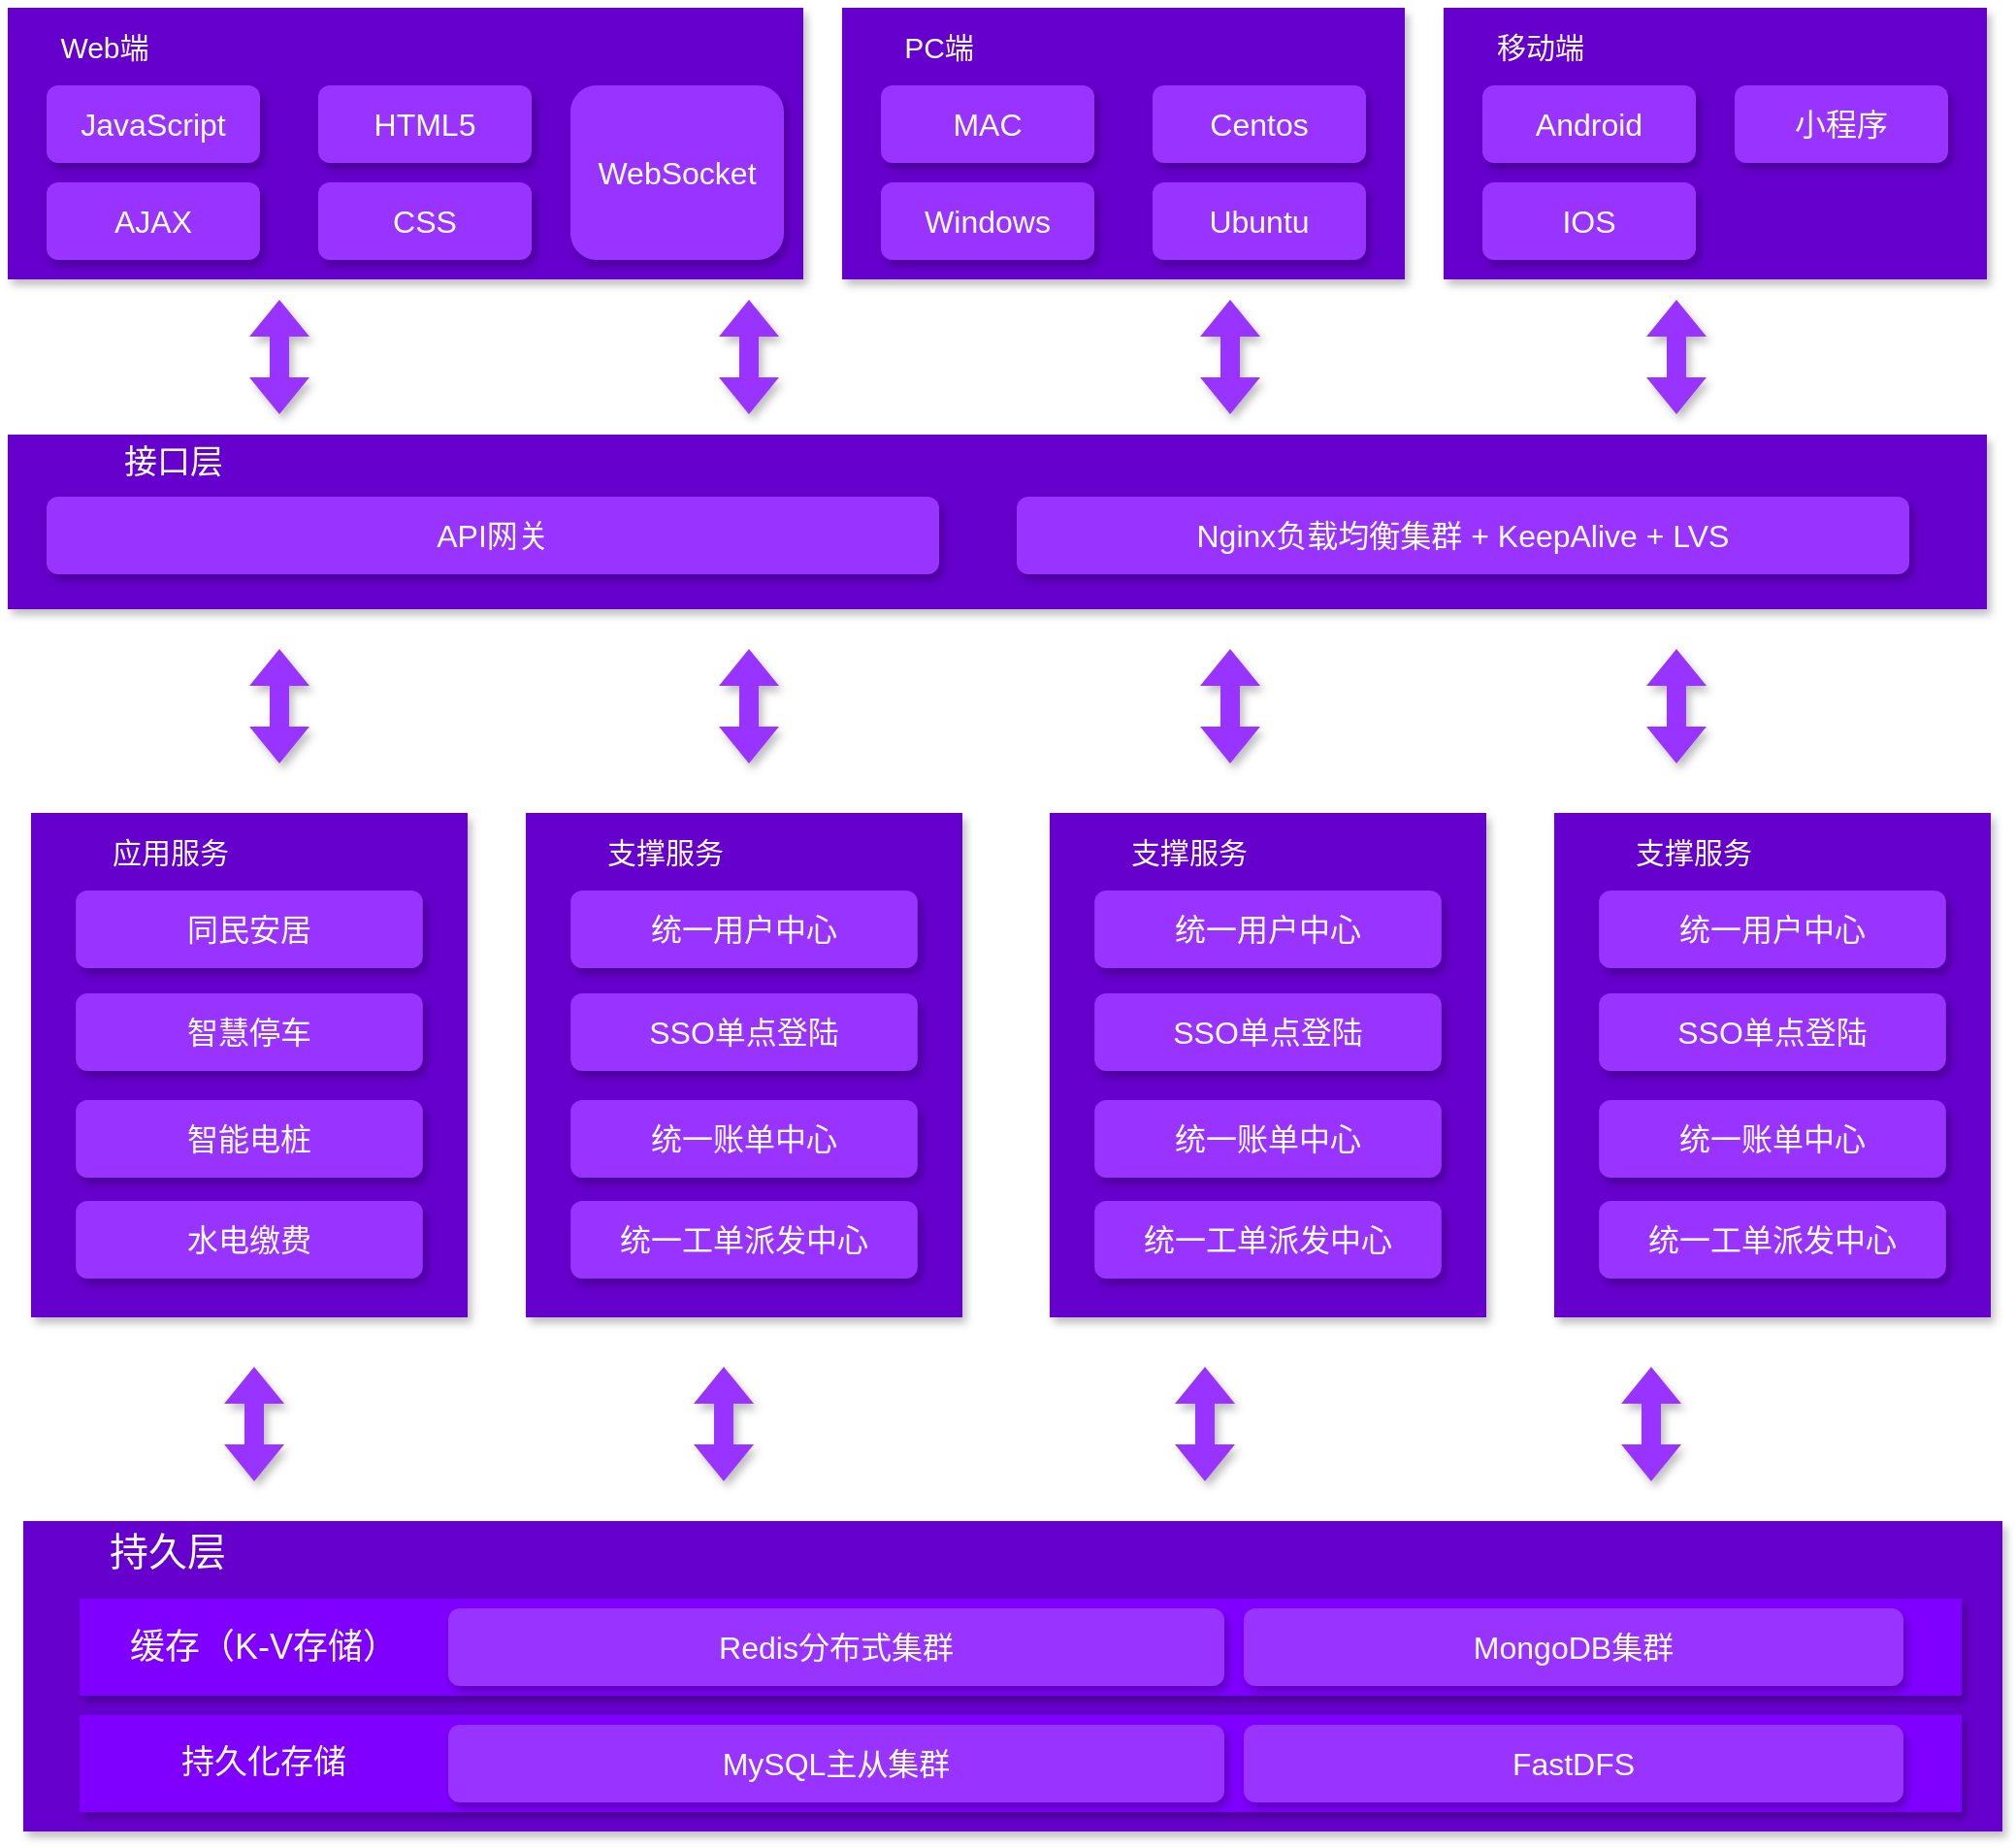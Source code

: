 <mxfile version="14.4.2" type="github">
  <diagram id="zV-b_AFfcwhKkFdipuun" name="Page-1">
    <mxGraphModel dx="621" dy="403" grid="1" gridSize="10" guides="1" tooltips="1" connect="1" arrows="1" fold="1" page="1" pageScale="3.5" pageWidth="827" pageHeight="1169" math="0" shadow="0">
      <root>
        <mxCell id="0" />
        <mxCell id="1" parent="0" />
        <mxCell id="SEhgnILJFAIvdyu6qOE7-8" value="" style="group" vertex="1" connectable="0" parent="1">
          <mxGeometry x="110" y="420" width="410" height="140" as="geometry" />
        </mxCell>
        <mxCell id="SEhgnILJFAIvdyu6qOE7-1" value="" style="rounded=0;whiteSpace=wrap;html=1;strokeColor=none;fillColor=#6600CC;shadow=1;glass=0;" vertex="1" parent="SEhgnILJFAIvdyu6qOE7-8">
          <mxGeometry width="410" height="140" as="geometry" />
        </mxCell>
        <mxCell id="SEhgnILJFAIvdyu6qOE7-2" value="&lt;font style=&quot;font-size: 15px&quot; color=&quot;#ffffff&quot;&gt;Web端&lt;/font&gt;" style="text;html=1;strokeColor=none;fillColor=none;align=center;verticalAlign=middle;whiteSpace=wrap;rounded=0;" vertex="1" parent="SEhgnILJFAIvdyu6qOE7-8">
          <mxGeometry x="20" y="10" width="60" height="20" as="geometry" />
        </mxCell>
        <mxCell id="SEhgnILJFAIvdyu6qOE7-3" value="&lt;font style=&quot;font-size: 16px&quot; color=&quot;#ffffff&quot;&gt;JavaScript&lt;/font&gt;" style="rounded=1;whiteSpace=wrap;html=1;fillColor=#9933FF;strokeColor=none;shadow=1;" vertex="1" parent="SEhgnILJFAIvdyu6qOE7-8">
          <mxGeometry x="20" y="40" width="110" height="40" as="geometry" />
        </mxCell>
        <mxCell id="SEhgnILJFAIvdyu6qOE7-4" value="&lt;font style=&quot;font-size: 16px&quot; color=&quot;#ffffff&quot;&gt;AJAX&lt;/font&gt;" style="rounded=1;whiteSpace=wrap;html=1;fillColor=#9933FF;strokeColor=none;shadow=1;" vertex="1" parent="SEhgnILJFAIvdyu6qOE7-8">
          <mxGeometry x="20" y="90" width="110" height="40" as="geometry" />
        </mxCell>
        <mxCell id="SEhgnILJFAIvdyu6qOE7-5" value="&lt;font color=&quot;#ffffff&quot;&gt;&lt;span style=&quot;font-size: 16px&quot;&gt;HTML5&lt;/span&gt;&lt;/font&gt;" style="rounded=1;whiteSpace=wrap;html=1;fillColor=#9933FF;strokeColor=none;shadow=1;" vertex="1" parent="SEhgnILJFAIvdyu6qOE7-8">
          <mxGeometry x="160" y="40" width="110" height="40" as="geometry" />
        </mxCell>
        <mxCell id="SEhgnILJFAIvdyu6qOE7-6" value="&lt;font style=&quot;font-size: 16px&quot; color=&quot;#ffffff&quot;&gt;CSS&lt;/font&gt;" style="rounded=1;whiteSpace=wrap;html=1;fillColor=#9933FF;strokeColor=none;shadow=1;" vertex="1" parent="SEhgnILJFAIvdyu6qOE7-8">
          <mxGeometry x="160" y="90" width="110" height="40" as="geometry" />
        </mxCell>
        <mxCell id="SEhgnILJFAIvdyu6qOE7-7" value="&lt;font style=&quot;font-size: 16px&quot; color=&quot;#ffffff&quot;&gt;WebSocket&lt;/font&gt;" style="rounded=1;whiteSpace=wrap;html=1;fillColor=#9933FF;strokeColor=none;shadow=1;" vertex="1" parent="SEhgnILJFAIvdyu6qOE7-8">
          <mxGeometry x="290" y="40" width="110" height="90" as="geometry" />
        </mxCell>
        <mxCell id="SEhgnILJFAIvdyu6qOE7-10" value="" style="rounded=0;whiteSpace=wrap;html=1;strokeColor=none;fillColor=#6600CC;shadow=1;glass=0;" vertex="1" parent="1">
          <mxGeometry x="540" y="420" width="290" height="140" as="geometry" />
        </mxCell>
        <mxCell id="SEhgnILJFAIvdyu6qOE7-17" value="" style="group" vertex="1" connectable="0" parent="1">
          <mxGeometry x="560" y="430" width="250" height="120" as="geometry" />
        </mxCell>
        <mxCell id="SEhgnILJFAIvdyu6qOE7-11" value="&lt;font style=&quot;font-size: 15px&quot; color=&quot;#ffffff&quot;&gt;PC端&lt;/font&gt;" style="text;html=1;strokeColor=none;fillColor=none;align=center;verticalAlign=middle;whiteSpace=wrap;rounded=0;" vertex="1" parent="SEhgnILJFAIvdyu6qOE7-17">
          <mxGeometry width="60" height="20" as="geometry" />
        </mxCell>
        <mxCell id="SEhgnILJFAIvdyu6qOE7-12" value="&lt;font style=&quot;font-size: 16px&quot; color=&quot;#ffffff&quot;&gt;MAC&lt;/font&gt;" style="rounded=1;whiteSpace=wrap;html=1;fillColor=#9933FF;strokeColor=none;shadow=1;" vertex="1" parent="SEhgnILJFAIvdyu6qOE7-17">
          <mxGeometry y="30" width="110" height="40" as="geometry" />
        </mxCell>
        <mxCell id="SEhgnILJFAIvdyu6qOE7-13" value="&lt;font style=&quot;font-size: 16px&quot; color=&quot;#ffffff&quot;&gt;Windows&lt;/font&gt;" style="rounded=1;whiteSpace=wrap;html=1;fillColor=#9933FF;strokeColor=none;shadow=1;" vertex="1" parent="SEhgnILJFAIvdyu6qOE7-17">
          <mxGeometry y="80" width="110" height="40" as="geometry" />
        </mxCell>
        <mxCell id="SEhgnILJFAIvdyu6qOE7-14" value="&lt;font color=&quot;#ffffff&quot;&gt;&lt;span style=&quot;font-size: 16px&quot;&gt;Centos&lt;/span&gt;&lt;/font&gt;" style="rounded=1;whiteSpace=wrap;html=1;fillColor=#9933FF;strokeColor=none;shadow=1;" vertex="1" parent="SEhgnILJFAIvdyu6qOE7-17">
          <mxGeometry x="140" y="30" width="110" height="40" as="geometry" />
        </mxCell>
        <mxCell id="SEhgnILJFAIvdyu6qOE7-15" value="&lt;font style=&quot;font-size: 16px&quot; color=&quot;#ffffff&quot;&gt;Ubuntu&lt;/font&gt;" style="rounded=1;whiteSpace=wrap;html=1;fillColor=#9933FF;strokeColor=none;shadow=1;" vertex="1" parent="SEhgnILJFAIvdyu6qOE7-17">
          <mxGeometry x="140" y="80" width="110" height="40" as="geometry" />
        </mxCell>
        <mxCell id="SEhgnILJFAIvdyu6qOE7-21" value="" style="rounded=0;whiteSpace=wrap;html=1;strokeColor=none;fillColor=#6600CC;shadow=1;glass=0;" vertex="1" parent="1">
          <mxGeometry x="850" y="420" width="280" height="140" as="geometry" />
        </mxCell>
        <mxCell id="SEhgnILJFAIvdyu6qOE7-22" value="&lt;font style=&quot;font-size: 15px&quot; color=&quot;#ffffff&quot;&gt;移动端&lt;/font&gt;" style="text;html=1;strokeColor=none;fillColor=none;align=center;verticalAlign=middle;whiteSpace=wrap;rounded=0;" vertex="1" parent="1">
          <mxGeometry x="870" y="430" width="60" height="20" as="geometry" />
        </mxCell>
        <mxCell id="SEhgnILJFAIvdyu6qOE7-23" value="&lt;font style=&quot;font-size: 16px&quot; color=&quot;#ffffff&quot;&gt;Android&lt;/font&gt;" style="rounded=1;whiteSpace=wrap;html=1;fillColor=#9933FF;strokeColor=none;shadow=1;" vertex="1" parent="1">
          <mxGeometry x="870" y="460" width="110" height="40" as="geometry" />
        </mxCell>
        <mxCell id="SEhgnILJFAIvdyu6qOE7-24" value="&lt;font style=&quot;font-size: 16px&quot; color=&quot;#ffffff&quot;&gt;IOS&lt;/font&gt;" style="rounded=1;whiteSpace=wrap;html=1;fillColor=#9933FF;strokeColor=none;shadow=1;" vertex="1" parent="1">
          <mxGeometry x="870" y="510" width="110" height="40" as="geometry" />
        </mxCell>
        <mxCell id="SEhgnILJFAIvdyu6qOE7-28" value="&lt;font style=&quot;font-size: 16px&quot; color=&quot;#ffffff&quot;&gt;小程序&lt;/font&gt;" style="rounded=1;whiteSpace=wrap;html=1;fillColor=#9933FF;strokeColor=none;shadow=1;" vertex="1" parent="1">
          <mxGeometry x="1000" y="460" width="110" height="40" as="geometry" />
        </mxCell>
        <mxCell id="SEhgnILJFAIvdyu6qOE7-41" value="" style="group" vertex="1" connectable="0" parent="1">
          <mxGeometry x="110" y="640" width="1020" height="90" as="geometry" />
        </mxCell>
        <mxCell id="SEhgnILJFAIvdyu6qOE7-31" value="" style="rounded=0;whiteSpace=wrap;html=1;strokeColor=none;fillColor=#6600CC;shadow=1;glass=0;" vertex="1" parent="SEhgnILJFAIvdyu6qOE7-41">
          <mxGeometry width="1020" height="90" as="geometry" />
        </mxCell>
        <mxCell id="SEhgnILJFAIvdyu6qOE7-32" value="&lt;font style=&quot;font-size: 17px&quot; color=&quot;#ffffff&quot;&gt;接口层&lt;/font&gt;" style="text;html=1;strokeColor=none;fillColor=none;align=center;verticalAlign=middle;whiteSpace=wrap;rounded=0;" vertex="1" parent="SEhgnILJFAIvdyu6qOE7-41">
          <mxGeometry x="10.996" y="5" width="149.268" height="20" as="geometry" />
        </mxCell>
        <mxCell id="SEhgnILJFAIvdyu6qOE7-33" value="&lt;font style=&quot;font-size: 16px&quot; color=&quot;#ffffff&quot;&gt;API网关&lt;/font&gt;" style="rounded=1;whiteSpace=wrap;html=1;fillColor=#9933FF;strokeColor=none;shadow=1;" vertex="1" parent="SEhgnILJFAIvdyu6qOE7-41">
          <mxGeometry x="20" y="32" width="460" height="40" as="geometry" />
        </mxCell>
        <mxCell id="SEhgnILJFAIvdyu6qOE7-39" value="&lt;font style=&quot;font-size: 16px&quot; color=&quot;#ffffff&quot;&gt;Nginx负载均衡集群 + KeepAlive + LVS&lt;/font&gt;" style="rounded=1;whiteSpace=wrap;html=1;fillColor=#9933FF;strokeColor=none;shadow=1;" vertex="1" parent="SEhgnILJFAIvdyu6qOE7-41">
          <mxGeometry x="520" y="32" width="460" height="40" as="geometry" />
        </mxCell>
        <mxCell id="SEhgnILJFAIvdyu6qOE7-134" value="" style="group" vertex="1" connectable="0" parent="1">
          <mxGeometry x="117.996" y="1200" width="1020.004" height="160" as="geometry" />
        </mxCell>
        <mxCell id="SEhgnILJFAIvdyu6qOE7-43" value="" style="rounded=0;whiteSpace=wrap;html=1;strokeColor=none;fillColor=#6600CC;shadow=1;glass=0;" vertex="1" parent="SEhgnILJFAIvdyu6qOE7-134">
          <mxGeometry x="0.004" width="1020" height="160" as="geometry" />
        </mxCell>
        <mxCell id="SEhgnILJFAIvdyu6qOE7-44" value="&lt;font style=&quot;font-size: 20px&quot; color=&quot;#ffffff&quot;&gt;持久层&lt;/font&gt;" style="text;html=1;strokeColor=none;fillColor=none;align=center;verticalAlign=middle;whiteSpace=wrap;rounded=0;" vertex="1" parent="SEhgnILJFAIvdyu6qOE7-134">
          <mxGeometry y="5" width="149.268" height="20" as="geometry" />
        </mxCell>
        <mxCell id="SEhgnILJFAIvdyu6qOE7-61" value="" style="group" vertex="1" connectable="0" parent="SEhgnILJFAIvdyu6qOE7-134">
          <mxGeometry x="29.004" y="40" width="970" height="50" as="geometry" />
        </mxCell>
        <mxCell id="SEhgnILJFAIvdyu6qOE7-57" value="" style="rounded=0;whiteSpace=wrap;html=1;shadow=1;glass=0;fillColor=#7F00FF;strokeColor=none;" vertex="1" parent="SEhgnILJFAIvdyu6qOE7-61">
          <mxGeometry width="970" height="50" as="geometry" />
        </mxCell>
        <mxCell id="SEhgnILJFAIvdyu6qOE7-45" value="&lt;font style=&quot;font-size: 16px&quot; color=&quot;#ffffff&quot;&gt;Redis分布式集群&lt;/font&gt;" style="rounded=1;whiteSpace=wrap;html=1;fillColor=#9933FF;strokeColor=none;shadow=1;" vertex="1" parent="SEhgnILJFAIvdyu6qOE7-61">
          <mxGeometry x="190" y="5" width="400" height="40" as="geometry" />
        </mxCell>
        <mxCell id="SEhgnILJFAIvdyu6qOE7-59" value="&lt;font style=&quot;font-size: 16px&quot; color=&quot;#ffffff&quot;&gt;MongoDB集群&lt;/font&gt;" style="rounded=1;whiteSpace=wrap;html=1;fillColor=#9933FF;strokeColor=none;shadow=1;" vertex="1" parent="SEhgnILJFAIvdyu6qOE7-61">
          <mxGeometry x="600" y="5" width="340" height="40" as="geometry" />
        </mxCell>
        <mxCell id="SEhgnILJFAIvdyu6qOE7-60" value="&lt;font color=&quot;#ffffff&quot; style=&quot;font-size: 18px&quot;&gt;缓存（K-V存储）&lt;/font&gt;" style="text;html=1;strokeColor=none;fillColor=none;align=center;verticalAlign=middle;whiteSpace=wrap;rounded=0;shadow=1;glass=0;" vertex="1" parent="SEhgnILJFAIvdyu6qOE7-61">
          <mxGeometry x="20" y="15" width="150" height="20" as="geometry" />
        </mxCell>
        <mxCell id="SEhgnILJFAIvdyu6qOE7-62" value="" style="group" vertex="1" connectable="0" parent="SEhgnILJFAIvdyu6qOE7-134">
          <mxGeometry x="29.004" y="100" width="970" height="50" as="geometry" />
        </mxCell>
        <mxCell id="SEhgnILJFAIvdyu6qOE7-63" value="" style="rounded=0;whiteSpace=wrap;html=1;shadow=1;glass=0;fillColor=#7F00FF;strokeColor=none;" vertex="1" parent="SEhgnILJFAIvdyu6qOE7-62">
          <mxGeometry width="970" height="50" as="geometry" />
        </mxCell>
        <mxCell id="SEhgnILJFAIvdyu6qOE7-64" value="&lt;font color=&quot;#ffffff&quot;&gt;&lt;span style=&quot;font-size: 16px&quot;&gt;MySQL主从集群&lt;/span&gt;&lt;/font&gt;" style="rounded=1;whiteSpace=wrap;html=1;fillColor=#9933FF;strokeColor=none;shadow=1;" vertex="1" parent="SEhgnILJFAIvdyu6qOE7-62">
          <mxGeometry x="190" y="5" width="400" height="40" as="geometry" />
        </mxCell>
        <mxCell id="SEhgnILJFAIvdyu6qOE7-65" value="&lt;font style=&quot;font-size: 16px&quot; color=&quot;#ffffff&quot;&gt;FastDFS&lt;/font&gt;" style="rounded=1;whiteSpace=wrap;html=1;fillColor=#9933FF;strokeColor=none;shadow=1;" vertex="1" parent="SEhgnILJFAIvdyu6qOE7-62">
          <mxGeometry x="600" y="5" width="340" height="40" as="geometry" />
        </mxCell>
        <mxCell id="SEhgnILJFAIvdyu6qOE7-66" value="&lt;font color=&quot;#ffffff&quot; style=&quot;font-size: 17px&quot;&gt;持久化存储&lt;/font&gt;" style="text;html=1;strokeColor=none;fillColor=none;align=center;verticalAlign=middle;whiteSpace=wrap;rounded=0;shadow=1;glass=0;" vertex="1" parent="SEhgnILJFAIvdyu6qOE7-62">
          <mxGeometry x="20" y="15" width="150" height="20" as="geometry" />
        </mxCell>
        <mxCell id="SEhgnILJFAIvdyu6qOE7-136" value="" style="group" vertex="1" connectable="0" parent="1">
          <mxGeometry x="250" y="750" width="720" height="60" as="geometry" />
        </mxCell>
        <mxCell id="SEhgnILJFAIvdyu6qOE7-47" value="" style="shape=flexArrow;endArrow=classic;startArrow=classic;html=1;fillColor=#9933FF;strokeColor=none;shadow=1;rounded=0;" edge="1" parent="SEhgnILJFAIvdyu6qOE7-136">
          <mxGeometry width="50" height="50" relative="1" as="geometry">
            <mxPoint y="60" as="sourcePoint" />
            <mxPoint as="targetPoint" />
          </mxGeometry>
        </mxCell>
        <mxCell id="SEhgnILJFAIvdyu6qOE7-48" value="" style="shape=flexArrow;endArrow=classic;startArrow=classic;html=1;fillColor=#9933FF;strokeColor=none;shadow=1;rounded=0;" edge="1" parent="SEhgnILJFAIvdyu6qOE7-136">
          <mxGeometry width="50" height="50" relative="1" as="geometry">
            <mxPoint x="720" y="60" as="sourcePoint" />
            <mxPoint x="720" as="targetPoint" />
          </mxGeometry>
        </mxCell>
        <mxCell id="SEhgnILJFAIvdyu6qOE7-49" value="" style="shape=flexArrow;endArrow=classic;startArrow=classic;html=1;fillColor=#9933FF;strokeColor=none;shadow=1;rounded=0;" edge="1" parent="SEhgnILJFAIvdyu6qOE7-136">
          <mxGeometry width="50" height="50" relative="1" as="geometry">
            <mxPoint x="490" y="60" as="sourcePoint" />
            <mxPoint x="490" as="targetPoint" />
          </mxGeometry>
        </mxCell>
        <mxCell id="SEhgnILJFAIvdyu6qOE7-135" value="" style="shape=flexArrow;endArrow=classic;startArrow=classic;html=1;fillColor=#9933FF;strokeColor=none;shadow=1;rounded=0;" edge="1" parent="SEhgnILJFAIvdyu6qOE7-136">
          <mxGeometry width="50" height="50" relative="1" as="geometry">
            <mxPoint x="242" y="60" as="sourcePoint" />
            <mxPoint x="242" as="targetPoint" />
          </mxGeometry>
        </mxCell>
        <mxCell id="SEhgnILJFAIvdyu6qOE7-137" value="" style="group" vertex="1" connectable="0" parent="1">
          <mxGeometry x="237" y="1120" width="720" height="60" as="geometry" />
        </mxCell>
        <mxCell id="SEhgnILJFAIvdyu6qOE7-138" value="" style="shape=flexArrow;endArrow=classic;startArrow=classic;html=1;fillColor=#9933FF;strokeColor=none;shadow=1;rounded=0;" edge="1" parent="SEhgnILJFAIvdyu6qOE7-137">
          <mxGeometry width="50" height="50" relative="1" as="geometry">
            <mxPoint y="60" as="sourcePoint" />
            <mxPoint as="targetPoint" />
          </mxGeometry>
        </mxCell>
        <mxCell id="SEhgnILJFAIvdyu6qOE7-139" value="" style="shape=flexArrow;endArrow=classic;startArrow=classic;html=1;fillColor=#9933FF;strokeColor=none;shadow=1;rounded=0;" edge="1" parent="SEhgnILJFAIvdyu6qOE7-137">
          <mxGeometry width="50" height="50" relative="1" as="geometry">
            <mxPoint x="720" y="60" as="sourcePoint" />
            <mxPoint x="720" as="targetPoint" />
          </mxGeometry>
        </mxCell>
        <mxCell id="SEhgnILJFAIvdyu6qOE7-140" value="" style="shape=flexArrow;endArrow=classic;startArrow=classic;html=1;fillColor=#9933FF;strokeColor=none;shadow=1;rounded=0;" edge="1" parent="SEhgnILJFAIvdyu6qOE7-137">
          <mxGeometry width="50" height="50" relative="1" as="geometry">
            <mxPoint x="490" y="60" as="sourcePoint" />
            <mxPoint x="490" as="targetPoint" />
          </mxGeometry>
        </mxCell>
        <mxCell id="SEhgnILJFAIvdyu6qOE7-141" value="" style="shape=flexArrow;endArrow=classic;startArrow=classic;html=1;fillColor=#9933FF;strokeColor=none;shadow=1;rounded=0;" edge="1" parent="SEhgnILJFAIvdyu6qOE7-137">
          <mxGeometry width="50" height="50" relative="1" as="geometry">
            <mxPoint x="242" y="60" as="sourcePoint" />
            <mxPoint x="242" as="targetPoint" />
          </mxGeometry>
        </mxCell>
        <mxCell id="SEhgnILJFAIvdyu6qOE7-142" value="" style="group" vertex="1" connectable="0" parent="1">
          <mxGeometry x="122" y="835" width="1010" height="260" as="geometry" />
        </mxCell>
        <mxCell id="SEhgnILJFAIvdyu6qOE7-70" value="" style="group" vertex="1" connectable="0" parent="SEhgnILJFAIvdyu6qOE7-142">
          <mxGeometry width="225" height="260" as="geometry" />
        </mxCell>
        <mxCell id="SEhgnILJFAIvdyu6qOE7-50" value="" style="rounded=0;whiteSpace=wrap;html=1;strokeColor=none;fillColor=#6600CC;shadow=1;glass=0;" vertex="1" parent="SEhgnILJFAIvdyu6qOE7-70">
          <mxGeometry width="225" height="260" as="geometry" />
        </mxCell>
        <mxCell id="SEhgnILJFAIvdyu6qOE7-52" value="&lt;font style=&quot;font-size: 15px&quot; color=&quot;#ffffff&quot;&gt;应用服务&lt;/font&gt;" style="text;html=1;strokeColor=none;fillColor=none;align=center;verticalAlign=middle;whiteSpace=wrap;rounded=0;" vertex="1" parent="SEhgnILJFAIvdyu6qOE7-70">
          <mxGeometry x="23.077" y="10" width="98.077" height="20" as="geometry" />
        </mxCell>
        <mxCell id="SEhgnILJFAIvdyu6qOE7-53" value="&lt;font color=&quot;#ffffff&quot;&gt;&lt;span style=&quot;font-size: 16px&quot;&gt;同民安居&lt;/span&gt;&lt;/font&gt;" style="rounded=1;whiteSpace=wrap;html=1;fillColor=#9933FF;strokeColor=none;shadow=1;" vertex="1" parent="SEhgnILJFAIvdyu6qOE7-70">
          <mxGeometry x="23.077" y="40" width="178.846" height="40" as="geometry" />
        </mxCell>
        <mxCell id="SEhgnILJFAIvdyu6qOE7-54" value="&lt;font color=&quot;#ffffff&quot;&gt;&lt;span style=&quot;font-size: 16px&quot;&gt;智慧停车&lt;/span&gt;&lt;/font&gt;" style="rounded=1;whiteSpace=wrap;html=1;fillColor=#9933FF;strokeColor=none;shadow=1;" vertex="1" parent="SEhgnILJFAIvdyu6qOE7-70">
          <mxGeometry x="23.077" y="93" width="178.846" height="40" as="geometry" />
        </mxCell>
        <mxCell id="SEhgnILJFAIvdyu6qOE7-68" value="&lt;font color=&quot;#ffffff&quot;&gt;&lt;span style=&quot;font-size: 16px&quot;&gt;智能电桩&lt;/span&gt;&lt;/font&gt;" style="rounded=1;whiteSpace=wrap;html=1;fillColor=#9933FF;strokeColor=none;shadow=1;" vertex="1" parent="SEhgnILJFAIvdyu6qOE7-70">
          <mxGeometry x="23.077" y="148" width="178.846" height="40" as="geometry" />
        </mxCell>
        <mxCell id="SEhgnILJFAIvdyu6qOE7-69" value="&lt;font style=&quot;font-size: 16px&quot; color=&quot;#ffffff&quot;&gt;水电缴费&lt;/font&gt;" style="rounded=1;whiteSpace=wrap;html=1;fillColor=#9933FF;strokeColor=none;shadow=1;" vertex="1" parent="SEhgnILJFAIvdyu6qOE7-70">
          <mxGeometry x="23.077" y="200" width="178.846" height="40" as="geometry" />
        </mxCell>
        <mxCell id="SEhgnILJFAIvdyu6qOE7-113" value="" style="group" vertex="1" connectable="0" parent="SEhgnILJFAIvdyu6qOE7-142">
          <mxGeometry x="255" width="225" height="260" as="geometry" />
        </mxCell>
        <mxCell id="SEhgnILJFAIvdyu6qOE7-114" value="" style="rounded=0;whiteSpace=wrap;html=1;strokeColor=none;fillColor=#6600CC;shadow=1;glass=0;" vertex="1" parent="SEhgnILJFAIvdyu6qOE7-113">
          <mxGeometry width="225" height="260" as="geometry" />
        </mxCell>
        <mxCell id="SEhgnILJFAIvdyu6qOE7-115" value="&lt;font style=&quot;font-size: 15px&quot; color=&quot;#ffffff&quot;&gt;支撑服务&lt;/font&gt;" style="text;html=1;strokeColor=none;fillColor=none;align=center;verticalAlign=middle;whiteSpace=wrap;rounded=0;" vertex="1" parent="SEhgnILJFAIvdyu6qOE7-113">
          <mxGeometry x="23.077" y="10" width="98.077" height="20" as="geometry" />
        </mxCell>
        <mxCell id="SEhgnILJFAIvdyu6qOE7-116" value="&lt;font style=&quot;font-size: 16px&quot; color=&quot;#ffffff&quot;&gt;统一用户中心&lt;/font&gt;" style="rounded=1;whiteSpace=wrap;html=1;fillColor=#9933FF;strokeColor=none;shadow=1;" vertex="1" parent="SEhgnILJFAIvdyu6qOE7-113">
          <mxGeometry x="23.077" y="40" width="178.846" height="40" as="geometry" />
        </mxCell>
        <mxCell id="SEhgnILJFAIvdyu6qOE7-117" value="&lt;font style=&quot;font-size: 16px&quot; color=&quot;#ffffff&quot;&gt;SSO单点登陆&lt;/font&gt;" style="rounded=1;whiteSpace=wrap;html=1;fillColor=#9933FF;strokeColor=none;shadow=1;" vertex="1" parent="SEhgnILJFAIvdyu6qOE7-113">
          <mxGeometry x="23.077" y="93" width="178.846" height="40" as="geometry" />
        </mxCell>
        <mxCell id="SEhgnILJFAIvdyu6qOE7-118" value="&lt;font color=&quot;#ffffff&quot;&gt;&lt;span style=&quot;font-size: 16px&quot;&gt;统一账单中心&lt;/span&gt;&lt;/font&gt;" style="rounded=1;whiteSpace=wrap;html=1;fillColor=#9933FF;strokeColor=none;shadow=1;" vertex="1" parent="SEhgnILJFAIvdyu6qOE7-113">
          <mxGeometry x="23.077" y="148" width="178.846" height="40" as="geometry" />
        </mxCell>
        <mxCell id="SEhgnILJFAIvdyu6qOE7-119" value="&lt;font style=&quot;font-size: 16px&quot; color=&quot;#ffffff&quot;&gt;统一工单派发中心&lt;/font&gt;" style="rounded=1;whiteSpace=wrap;html=1;fillColor=#9933FF;strokeColor=none;shadow=1;" vertex="1" parent="SEhgnILJFAIvdyu6qOE7-113">
          <mxGeometry x="23.077" y="200" width="178.846" height="40" as="geometry" />
        </mxCell>
        <mxCell id="SEhgnILJFAIvdyu6qOE7-120" value="" style="group" vertex="1" connectable="0" parent="SEhgnILJFAIvdyu6qOE7-142">
          <mxGeometry x="525" width="225" height="260" as="geometry" />
        </mxCell>
        <mxCell id="SEhgnILJFAIvdyu6qOE7-121" value="" style="rounded=0;whiteSpace=wrap;html=1;strokeColor=none;fillColor=#6600CC;shadow=1;glass=0;" vertex="1" parent="SEhgnILJFAIvdyu6qOE7-120">
          <mxGeometry width="225" height="260" as="geometry" />
        </mxCell>
        <mxCell id="SEhgnILJFAIvdyu6qOE7-122" value="&lt;font style=&quot;font-size: 15px&quot; color=&quot;#ffffff&quot;&gt;支撑服务&lt;/font&gt;" style="text;html=1;strokeColor=none;fillColor=none;align=center;verticalAlign=middle;whiteSpace=wrap;rounded=0;" vertex="1" parent="SEhgnILJFAIvdyu6qOE7-120">
          <mxGeometry x="23.077" y="10" width="98.077" height="20" as="geometry" />
        </mxCell>
        <mxCell id="SEhgnILJFAIvdyu6qOE7-123" value="&lt;font style=&quot;font-size: 16px&quot; color=&quot;#ffffff&quot;&gt;统一用户中心&lt;/font&gt;" style="rounded=1;whiteSpace=wrap;html=1;fillColor=#9933FF;strokeColor=none;shadow=1;" vertex="1" parent="SEhgnILJFAIvdyu6qOE7-120">
          <mxGeometry x="23.077" y="40" width="178.846" height="40" as="geometry" />
        </mxCell>
        <mxCell id="SEhgnILJFAIvdyu6qOE7-124" value="&lt;font style=&quot;font-size: 16px&quot; color=&quot;#ffffff&quot;&gt;SSO单点登陆&lt;/font&gt;" style="rounded=1;whiteSpace=wrap;html=1;fillColor=#9933FF;strokeColor=none;shadow=1;" vertex="1" parent="SEhgnILJFAIvdyu6qOE7-120">
          <mxGeometry x="23.077" y="93" width="178.846" height="40" as="geometry" />
        </mxCell>
        <mxCell id="SEhgnILJFAIvdyu6qOE7-125" value="&lt;font color=&quot;#ffffff&quot;&gt;&lt;span style=&quot;font-size: 16px&quot;&gt;统一账单中心&lt;/span&gt;&lt;/font&gt;" style="rounded=1;whiteSpace=wrap;html=1;fillColor=#9933FF;strokeColor=none;shadow=1;" vertex="1" parent="SEhgnILJFAIvdyu6qOE7-120">
          <mxGeometry x="23.077" y="148" width="178.846" height="40" as="geometry" />
        </mxCell>
        <mxCell id="SEhgnILJFAIvdyu6qOE7-126" value="&lt;font style=&quot;font-size: 16px&quot; color=&quot;#ffffff&quot;&gt;统一工单派发中心&lt;/font&gt;" style="rounded=1;whiteSpace=wrap;html=1;fillColor=#9933FF;strokeColor=none;shadow=1;" vertex="1" parent="SEhgnILJFAIvdyu6qOE7-120">
          <mxGeometry x="23.077" y="200" width="178.846" height="40" as="geometry" />
        </mxCell>
        <mxCell id="SEhgnILJFAIvdyu6qOE7-127" value="" style="group" vertex="1" connectable="0" parent="SEhgnILJFAIvdyu6qOE7-142">
          <mxGeometry x="785" width="225" height="260" as="geometry" />
        </mxCell>
        <mxCell id="SEhgnILJFAIvdyu6qOE7-128" value="" style="rounded=0;whiteSpace=wrap;html=1;strokeColor=none;fillColor=#6600CC;shadow=1;glass=0;" vertex="1" parent="SEhgnILJFAIvdyu6qOE7-127">
          <mxGeometry width="225" height="260" as="geometry" />
        </mxCell>
        <mxCell id="SEhgnILJFAIvdyu6qOE7-129" value="&lt;font style=&quot;font-size: 15px&quot; color=&quot;#ffffff&quot;&gt;支撑服务&lt;/font&gt;" style="text;html=1;strokeColor=none;fillColor=none;align=center;verticalAlign=middle;whiteSpace=wrap;rounded=0;" vertex="1" parent="SEhgnILJFAIvdyu6qOE7-127">
          <mxGeometry x="23.077" y="10" width="98.077" height="20" as="geometry" />
        </mxCell>
        <mxCell id="SEhgnILJFAIvdyu6qOE7-130" value="&lt;font style=&quot;font-size: 16px&quot; color=&quot;#ffffff&quot;&gt;统一用户中心&lt;/font&gt;" style="rounded=1;whiteSpace=wrap;html=1;fillColor=#9933FF;strokeColor=none;shadow=1;" vertex="1" parent="SEhgnILJFAIvdyu6qOE7-127">
          <mxGeometry x="23.077" y="40" width="178.846" height="40" as="geometry" />
        </mxCell>
        <mxCell id="SEhgnILJFAIvdyu6qOE7-131" value="&lt;font style=&quot;font-size: 16px&quot; color=&quot;#ffffff&quot;&gt;SSO单点登陆&lt;/font&gt;" style="rounded=1;whiteSpace=wrap;html=1;fillColor=#9933FF;strokeColor=none;shadow=1;" vertex="1" parent="SEhgnILJFAIvdyu6qOE7-127">
          <mxGeometry x="23.077" y="93" width="178.846" height="40" as="geometry" />
        </mxCell>
        <mxCell id="SEhgnILJFAIvdyu6qOE7-132" value="&lt;font color=&quot;#ffffff&quot;&gt;&lt;span style=&quot;font-size: 16px&quot;&gt;统一账单中心&lt;/span&gt;&lt;/font&gt;" style="rounded=1;whiteSpace=wrap;html=1;fillColor=#9933FF;strokeColor=none;shadow=1;" vertex="1" parent="SEhgnILJFAIvdyu6qOE7-127">
          <mxGeometry x="23.077" y="148" width="178.846" height="40" as="geometry" />
        </mxCell>
        <mxCell id="SEhgnILJFAIvdyu6qOE7-133" value="&lt;font style=&quot;font-size: 16px&quot; color=&quot;#ffffff&quot;&gt;统一工单派发中心&lt;/font&gt;" style="rounded=1;whiteSpace=wrap;html=1;fillColor=#9933FF;strokeColor=none;shadow=1;" vertex="1" parent="SEhgnILJFAIvdyu6qOE7-127">
          <mxGeometry x="23.077" y="200" width="178.846" height="40" as="geometry" />
        </mxCell>
        <mxCell id="SEhgnILJFAIvdyu6qOE7-143" value="" style="group" vertex="1" connectable="0" parent="1">
          <mxGeometry x="250" y="570" width="720" height="60" as="geometry" />
        </mxCell>
        <mxCell id="SEhgnILJFAIvdyu6qOE7-144" value="" style="shape=flexArrow;endArrow=classic;startArrow=classic;html=1;fillColor=#9933FF;strokeColor=none;shadow=1;rounded=0;" edge="1" parent="SEhgnILJFAIvdyu6qOE7-143">
          <mxGeometry width="50" height="50" relative="1" as="geometry">
            <mxPoint y="60" as="sourcePoint" />
            <mxPoint as="targetPoint" />
          </mxGeometry>
        </mxCell>
        <mxCell id="SEhgnILJFAIvdyu6qOE7-145" value="" style="shape=flexArrow;endArrow=classic;startArrow=classic;html=1;fillColor=#9933FF;strokeColor=none;shadow=1;rounded=0;" edge="1" parent="SEhgnILJFAIvdyu6qOE7-143">
          <mxGeometry width="50" height="50" relative="1" as="geometry">
            <mxPoint x="720" y="60" as="sourcePoint" />
            <mxPoint x="720" as="targetPoint" />
          </mxGeometry>
        </mxCell>
        <mxCell id="SEhgnILJFAIvdyu6qOE7-146" value="" style="shape=flexArrow;endArrow=classic;startArrow=classic;html=1;fillColor=#9933FF;strokeColor=none;shadow=1;rounded=0;" edge="1" parent="SEhgnILJFAIvdyu6qOE7-143">
          <mxGeometry width="50" height="50" relative="1" as="geometry">
            <mxPoint x="490" y="60" as="sourcePoint" />
            <mxPoint x="490" as="targetPoint" />
          </mxGeometry>
        </mxCell>
        <mxCell id="SEhgnILJFAIvdyu6qOE7-147" value="" style="shape=flexArrow;endArrow=classic;startArrow=classic;html=1;fillColor=#9933FF;strokeColor=none;shadow=1;rounded=0;" edge="1" parent="SEhgnILJFAIvdyu6qOE7-143">
          <mxGeometry width="50" height="50" relative="1" as="geometry">
            <mxPoint x="242" y="60" as="sourcePoint" />
            <mxPoint x="242" as="targetPoint" />
          </mxGeometry>
        </mxCell>
      </root>
    </mxGraphModel>
  </diagram>
</mxfile>
